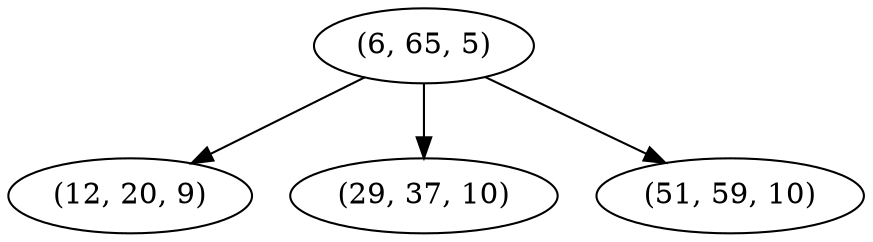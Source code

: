 digraph tree {
    "(6, 65, 5)";
    "(12, 20, 9)";
    "(29, 37, 10)";
    "(51, 59, 10)";
    "(6, 65, 5)" -> "(12, 20, 9)";
    "(6, 65, 5)" -> "(29, 37, 10)";
    "(6, 65, 5)" -> "(51, 59, 10)";
}
